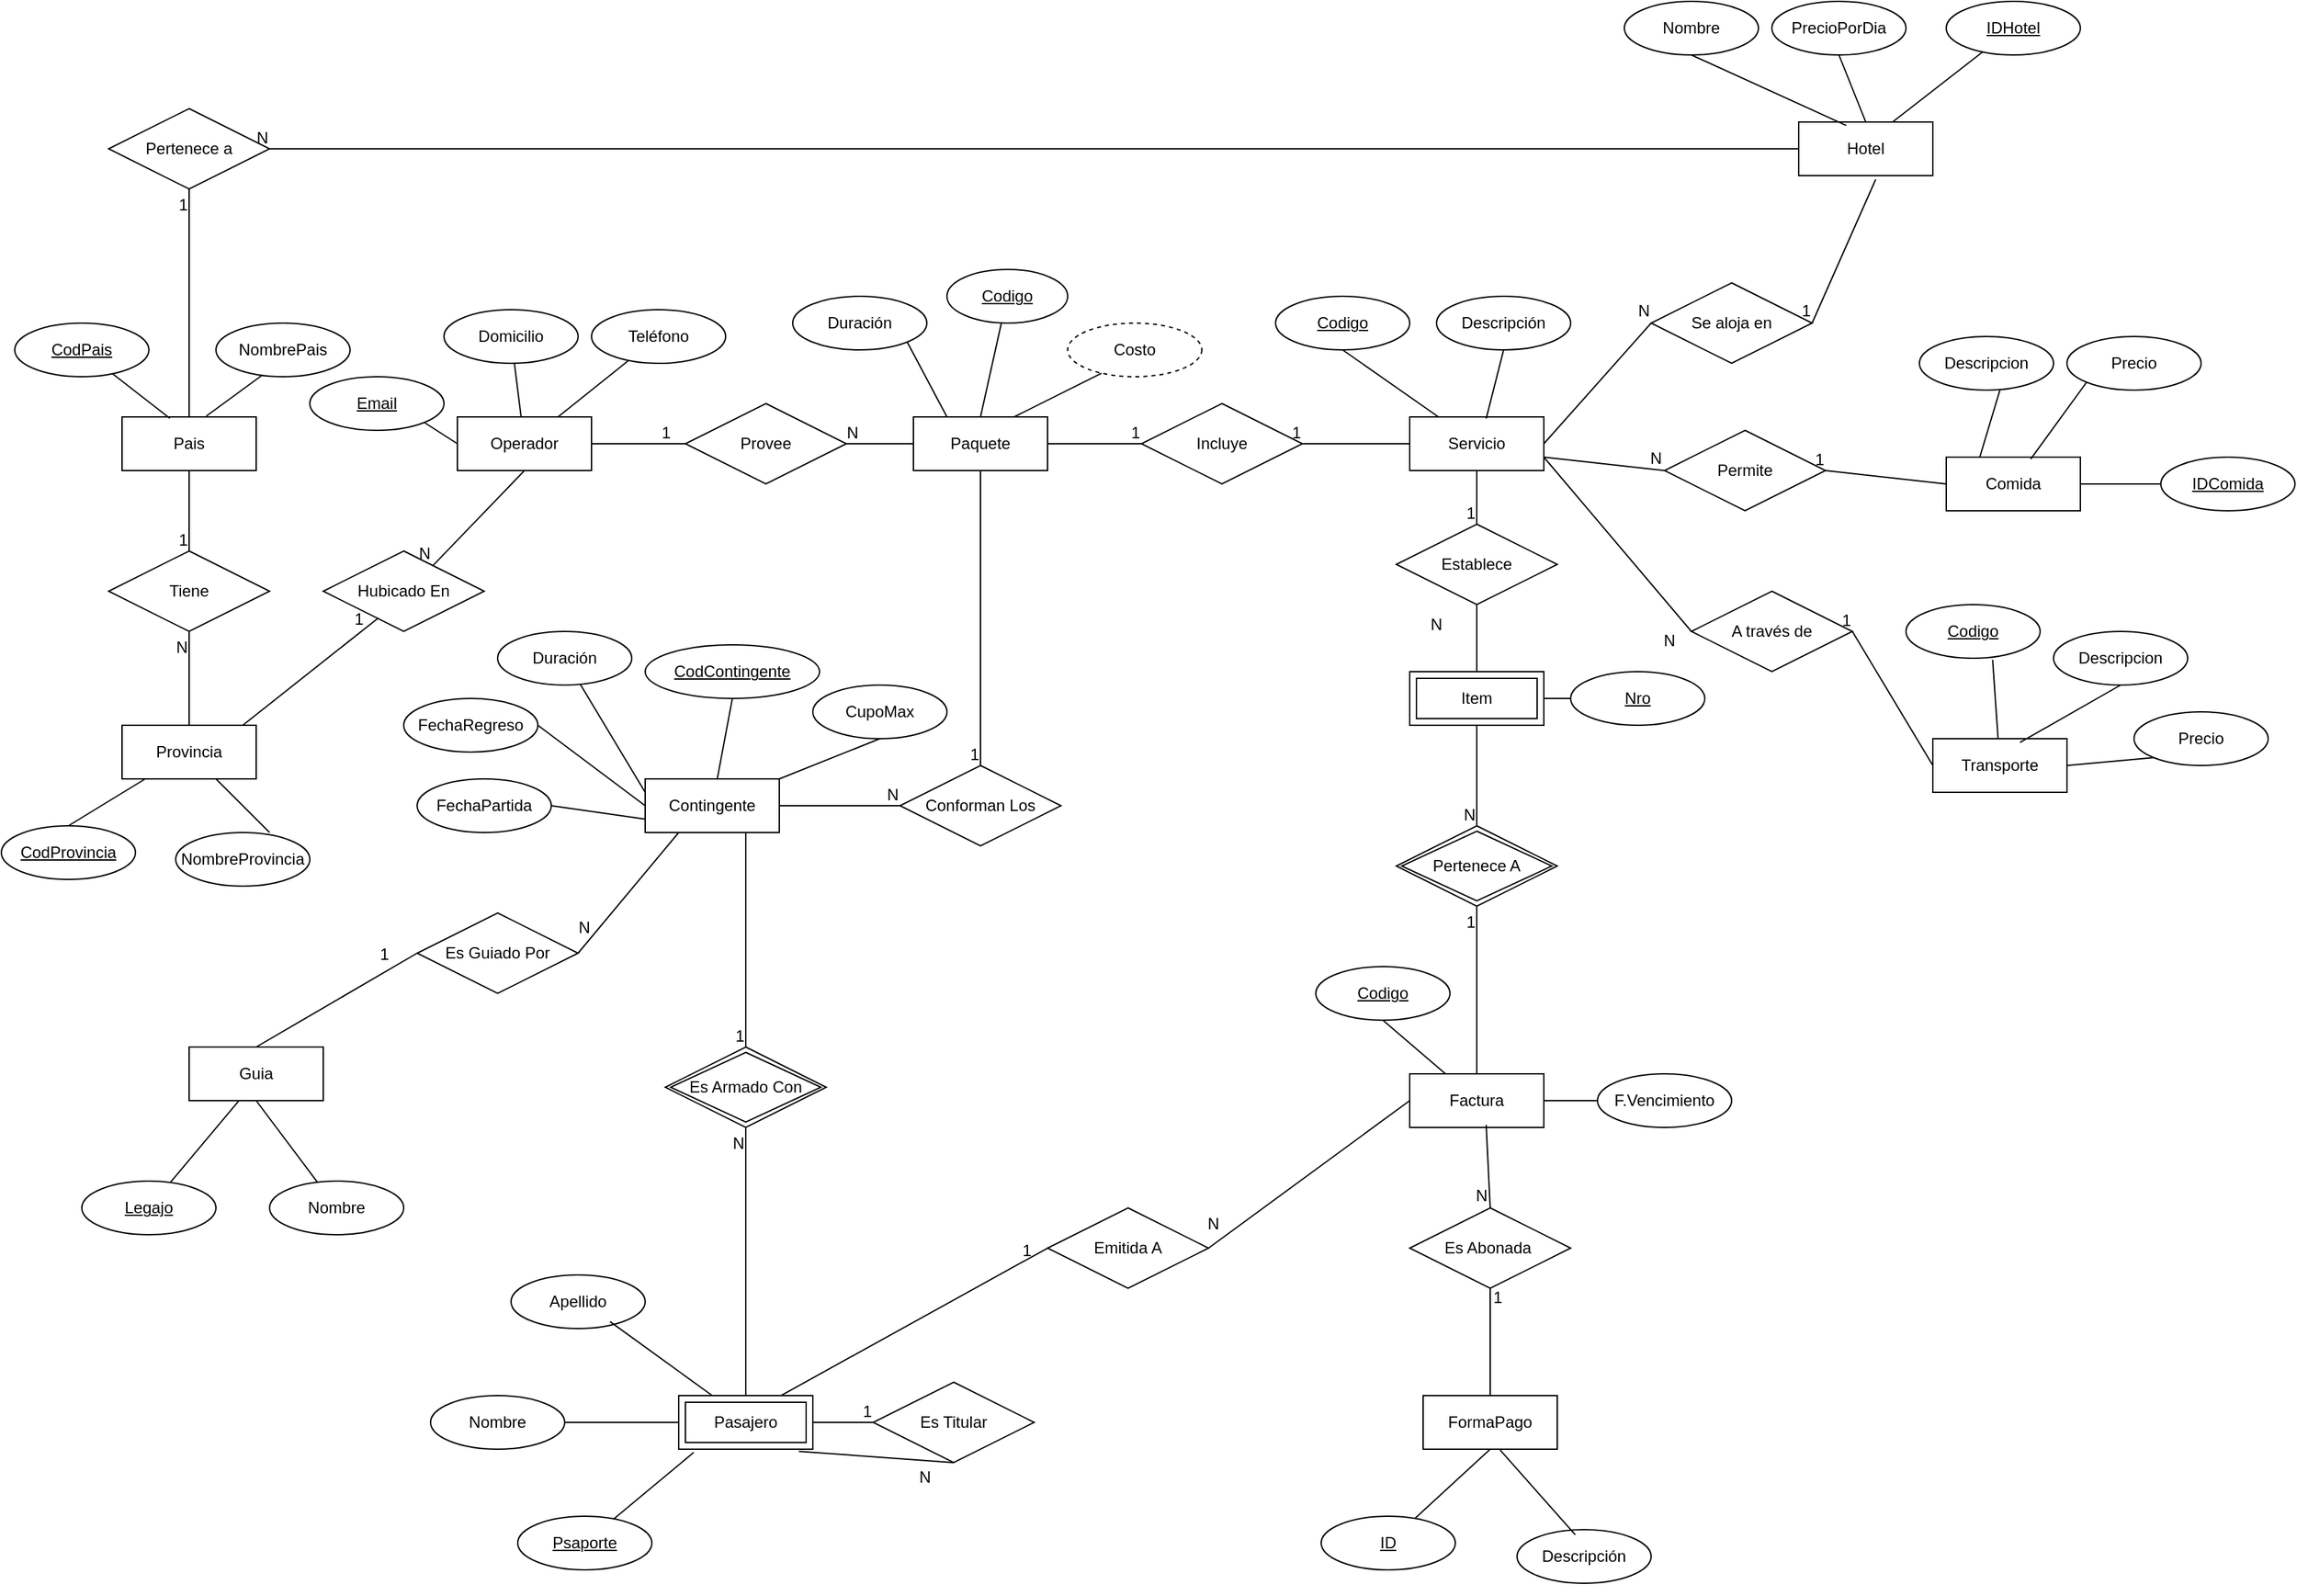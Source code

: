 <mxfile version="26.2.2">
  <diagram name="Página-1" id="6O1KKREfVq3B-GbUaAFD">
    <mxGraphModel dx="1871" dy="1795" grid="1" gridSize="10" guides="1" tooltips="1" connect="1" arrows="1" fold="1" page="1" pageScale="1" pageWidth="827" pageHeight="1169" math="0" shadow="0">
      <root>
        <mxCell id="0" />
        <mxCell id="1" parent="0" />
        <mxCell id="ejgy_zcAvgptHarT8cZN-1" value="Pais" style="whiteSpace=wrap;html=1;align=center;" parent="1" vertex="1">
          <mxGeometry x="-580" y="250" width="100" height="40" as="geometry" />
        </mxCell>
        <mxCell id="ejgy_zcAvgptHarT8cZN-3" value="CodPais" style="ellipse;whiteSpace=wrap;html=1;align=center;fontStyle=4;" parent="1" vertex="1">
          <mxGeometry x="-660" y="180" width="100" height="40" as="geometry" />
        </mxCell>
        <mxCell id="ejgy_zcAvgptHarT8cZN-4" value="NombrePais" style="ellipse;whiteSpace=wrap;html=1;align=center;" parent="1" vertex="1">
          <mxGeometry x="-510" y="180" width="100" height="40" as="geometry" />
        </mxCell>
        <mxCell id="ejgy_zcAvgptHarT8cZN-6" value="" style="endArrow=none;html=1;rounded=0;entryX=0.356;entryY=0.025;entryDx=0;entryDy=0;entryPerimeter=0;" parent="1" source="ejgy_zcAvgptHarT8cZN-3" target="ejgy_zcAvgptHarT8cZN-1" edge="1">
          <mxGeometry relative="1" as="geometry">
            <mxPoint x="-300" y="420" as="sourcePoint" />
            <mxPoint x="-140" y="420" as="targetPoint" />
          </mxGeometry>
        </mxCell>
        <mxCell id="ejgy_zcAvgptHarT8cZN-8" value="" style="endArrow=none;html=1;rounded=0;exitX=0.348;exitY=0.965;exitDx=0;exitDy=0;exitPerimeter=0;entryX=0.628;entryY=-0.015;entryDx=0;entryDy=0;entryPerimeter=0;" parent="1" source="ejgy_zcAvgptHarT8cZN-4" target="ejgy_zcAvgptHarT8cZN-1" edge="1">
          <mxGeometry relative="1" as="geometry">
            <mxPoint x="-300" y="420" as="sourcePoint" />
            <mxPoint x="-140" y="420" as="targetPoint" />
          </mxGeometry>
        </mxCell>
        <mxCell id="ejgy_zcAvgptHarT8cZN-9" value="Provincia" style="whiteSpace=wrap;html=1;align=center;" parent="1" vertex="1">
          <mxGeometry x="-580" y="480" width="100" height="40" as="geometry" />
        </mxCell>
        <mxCell id="ejgy_zcAvgptHarT8cZN-10" value="Tiene" style="shape=rhombus;perimeter=rhombusPerimeter;whiteSpace=wrap;html=1;align=center;" parent="1" vertex="1">
          <mxGeometry x="-590" y="350" width="120" height="60" as="geometry" />
        </mxCell>
        <mxCell id="ejgy_zcAvgptHarT8cZN-11" value="" style="endArrow=none;html=1;rounded=0;" parent="1" source="ejgy_zcAvgptHarT8cZN-10" target="ejgy_zcAvgptHarT8cZN-1" edge="1">
          <mxGeometry relative="1" as="geometry">
            <mxPoint x="-300" y="420" as="sourcePoint" />
            <mxPoint x="-140" y="420" as="targetPoint" />
          </mxGeometry>
        </mxCell>
        <mxCell id="ejgy_zcAvgptHarT8cZN-12" value="1" style="resizable=0;html=1;whiteSpace=wrap;align=right;verticalAlign=bottom;" parent="ejgy_zcAvgptHarT8cZN-11" connectable="0" vertex="1">
          <mxGeometry x="1" relative="1" as="geometry">
            <mxPoint y="60" as="offset" />
          </mxGeometry>
        </mxCell>
        <mxCell id="ejgy_zcAvgptHarT8cZN-13" value="" style="endArrow=none;html=1;rounded=0;entryX=0.5;entryY=1;entryDx=0;entryDy=0;exitX=0.5;exitY=0;exitDx=0;exitDy=0;" parent="1" source="ejgy_zcAvgptHarT8cZN-9" target="ejgy_zcAvgptHarT8cZN-10" edge="1">
          <mxGeometry relative="1" as="geometry">
            <mxPoint x="-300" y="420" as="sourcePoint" />
            <mxPoint x="-140" y="420" as="targetPoint" />
          </mxGeometry>
        </mxCell>
        <mxCell id="ejgy_zcAvgptHarT8cZN-14" value="N" style="resizable=0;html=1;whiteSpace=wrap;align=right;verticalAlign=bottom;" parent="ejgy_zcAvgptHarT8cZN-13" connectable="0" vertex="1">
          <mxGeometry x="1" relative="1" as="geometry">
            <mxPoint y="20" as="offset" />
          </mxGeometry>
        </mxCell>
        <mxCell id="ejgy_zcAvgptHarT8cZN-15" value="CodProvincia" style="ellipse;whiteSpace=wrap;html=1;align=center;fontStyle=4;" parent="1" vertex="1">
          <mxGeometry x="-670" y="555" width="100" height="40" as="geometry" />
        </mxCell>
        <mxCell id="ejgy_zcAvgptHarT8cZN-16" value="NombreProvincia" style="ellipse;whiteSpace=wrap;html=1;align=center;" parent="1" vertex="1">
          <mxGeometry x="-540" y="560" width="100" height="40" as="geometry" />
        </mxCell>
        <mxCell id="ejgy_zcAvgptHarT8cZN-17" value="" style="endArrow=none;html=1;rounded=0;entryX=0.5;entryY=0;entryDx=0;entryDy=0;" parent="1" source="ejgy_zcAvgptHarT8cZN-9" target="ejgy_zcAvgptHarT8cZN-15" edge="1">
          <mxGeometry relative="1" as="geometry">
            <mxPoint x="-300" y="420" as="sourcePoint" />
            <mxPoint x="-140" y="420" as="targetPoint" />
          </mxGeometry>
        </mxCell>
        <mxCell id="ejgy_zcAvgptHarT8cZN-18" value="" style="endArrow=none;html=1;rounded=0;exitX=0.7;exitY=0;exitDx=0;exitDy=0;exitPerimeter=0;" parent="1" source="ejgy_zcAvgptHarT8cZN-16" target="ejgy_zcAvgptHarT8cZN-9" edge="1">
          <mxGeometry relative="1" as="geometry">
            <mxPoint x="-300" y="420" as="sourcePoint" />
            <mxPoint x="-140" y="420" as="targetPoint" />
          </mxGeometry>
        </mxCell>
        <mxCell id="ejgy_zcAvgptHarT8cZN-19" value="Hubicado En" style="shape=rhombus;perimeter=rhombusPerimeter;whiteSpace=wrap;html=1;align=center;" parent="1" vertex="1">
          <mxGeometry x="-430" y="350" width="120" height="60" as="geometry" />
        </mxCell>
        <mxCell id="ejgy_zcAvgptHarT8cZN-21" value="" style="endArrow=none;html=1;rounded=0;entryX=0.342;entryY=0.833;entryDx=0;entryDy=0;exitX=0.9;exitY=0;exitDx=0;exitDy=0;exitPerimeter=0;entryPerimeter=0;" parent="1" source="ejgy_zcAvgptHarT8cZN-9" target="ejgy_zcAvgptHarT8cZN-19" edge="1">
          <mxGeometry relative="1" as="geometry">
            <mxPoint x="-300" y="420" as="sourcePoint" />
            <mxPoint x="-140" y="420" as="targetPoint" />
          </mxGeometry>
        </mxCell>
        <mxCell id="ejgy_zcAvgptHarT8cZN-22" value="1" style="resizable=0;html=1;whiteSpace=wrap;align=right;verticalAlign=bottom;" parent="ejgy_zcAvgptHarT8cZN-21" connectable="0" vertex="1">
          <mxGeometry x="1" relative="1" as="geometry">
            <mxPoint x="-10" y="10" as="offset" />
          </mxGeometry>
        </mxCell>
        <mxCell id="ejgy_zcAvgptHarT8cZN-23" value="Operador" style="whiteSpace=wrap;html=1;align=center;" parent="1" vertex="1">
          <mxGeometry x="-330" y="250" width="100" height="40" as="geometry" />
        </mxCell>
        <mxCell id="ejgy_zcAvgptHarT8cZN-25" value="" style="endArrow=none;html=1;rounded=0;entryX=0.682;entryY=0.18;entryDx=0;entryDy=0;exitX=0.5;exitY=1;exitDx=0;exitDy=0;entryPerimeter=0;" parent="1" source="ejgy_zcAvgptHarT8cZN-23" target="ejgy_zcAvgptHarT8cZN-19" edge="1">
          <mxGeometry relative="1" as="geometry">
            <mxPoint x="-300" y="420" as="sourcePoint" />
            <mxPoint x="-140" y="420" as="targetPoint" />
          </mxGeometry>
        </mxCell>
        <mxCell id="ejgy_zcAvgptHarT8cZN-26" value="N" style="resizable=0;html=1;whiteSpace=wrap;align=right;verticalAlign=bottom;" parent="ejgy_zcAvgptHarT8cZN-25" connectable="0" vertex="1">
          <mxGeometry x="1" relative="1" as="geometry" />
        </mxCell>
        <mxCell id="ejgy_zcAvgptHarT8cZN-28" value="Domicilio" style="ellipse;whiteSpace=wrap;html=1;align=center;" parent="1" vertex="1">
          <mxGeometry x="-340" y="170" width="100" height="40" as="geometry" />
        </mxCell>
        <mxCell id="ejgy_zcAvgptHarT8cZN-29" value="" style="endArrow=none;html=1;rounded=0;" parent="1" source="ejgy_zcAvgptHarT8cZN-28" target="ejgy_zcAvgptHarT8cZN-23" edge="1">
          <mxGeometry relative="1" as="geometry">
            <mxPoint x="-300" y="420" as="sourcePoint" />
            <mxPoint x="-140" y="420" as="targetPoint" />
          </mxGeometry>
        </mxCell>
        <mxCell id="ejgy_zcAvgptHarT8cZN-30" value="Teléfono" style="ellipse;whiteSpace=wrap;html=1;align=center;" parent="1" vertex="1">
          <mxGeometry x="-230" y="170" width="100" height="40" as="geometry" />
        </mxCell>
        <mxCell id="ejgy_zcAvgptHarT8cZN-31" value="" style="endArrow=none;html=1;rounded=0;entryX=0.75;entryY=0;entryDx=0;entryDy=0;" parent="1" source="ejgy_zcAvgptHarT8cZN-30" target="ejgy_zcAvgptHarT8cZN-23" edge="1">
          <mxGeometry relative="1" as="geometry">
            <mxPoint x="-300" y="420" as="sourcePoint" />
            <mxPoint x="-140" y="420" as="targetPoint" />
          </mxGeometry>
        </mxCell>
        <mxCell id="ejgy_zcAvgptHarT8cZN-33" value="Email" style="ellipse;whiteSpace=wrap;html=1;align=center;fontStyle=4;" parent="1" vertex="1">
          <mxGeometry x="-440" y="220" width="100" height="40" as="geometry" />
        </mxCell>
        <mxCell id="ejgy_zcAvgptHarT8cZN-34" value="" style="endArrow=none;html=1;rounded=0;exitX=1;exitY=1;exitDx=0;exitDy=0;entryX=0;entryY=0.5;entryDx=0;entryDy=0;" parent="1" source="ejgy_zcAvgptHarT8cZN-33" target="ejgy_zcAvgptHarT8cZN-23" edge="1">
          <mxGeometry relative="1" as="geometry">
            <mxPoint x="-300" y="420" as="sourcePoint" />
            <mxPoint x="-140" y="420" as="targetPoint" />
          </mxGeometry>
        </mxCell>
        <mxCell id="ejgy_zcAvgptHarT8cZN-35" value="Paquete" style="whiteSpace=wrap;html=1;align=center;" parent="1" vertex="1">
          <mxGeometry x="10" y="250" width="100" height="40" as="geometry" />
        </mxCell>
        <mxCell id="ejgy_zcAvgptHarT8cZN-36" value="Provee" style="shape=rhombus;perimeter=rhombusPerimeter;whiteSpace=wrap;html=1;align=center;" parent="1" vertex="1">
          <mxGeometry x="-160" y="240" width="120" height="60" as="geometry" />
        </mxCell>
        <mxCell id="ejgy_zcAvgptHarT8cZN-38" value="" style="endArrow=none;html=1;rounded=0;entryX=0;entryY=0.5;entryDx=0;entryDy=0;" parent="1" source="ejgy_zcAvgptHarT8cZN-23" target="ejgy_zcAvgptHarT8cZN-36" edge="1">
          <mxGeometry relative="1" as="geometry">
            <mxPoint x="-300" y="420" as="sourcePoint" />
            <mxPoint x="-170" y="260" as="targetPoint" />
          </mxGeometry>
        </mxCell>
        <mxCell id="ejgy_zcAvgptHarT8cZN-39" value="1" style="resizable=0;html=1;whiteSpace=wrap;align=right;verticalAlign=bottom;" parent="ejgy_zcAvgptHarT8cZN-38" connectable="0" vertex="1">
          <mxGeometry x="1" relative="1" as="geometry">
            <mxPoint x="-10" as="offset" />
          </mxGeometry>
        </mxCell>
        <mxCell id="ejgy_zcAvgptHarT8cZN-42" value="" style="endArrow=none;html=1;rounded=0;entryX=1;entryY=0.5;entryDx=0;entryDy=0;exitX=0;exitY=0.5;exitDx=0;exitDy=0;" parent="1" source="ejgy_zcAvgptHarT8cZN-35" target="ejgy_zcAvgptHarT8cZN-36" edge="1">
          <mxGeometry relative="1" as="geometry">
            <mxPoint x="-300" y="420" as="sourcePoint" />
            <mxPoint x="-140" y="420" as="targetPoint" />
          </mxGeometry>
        </mxCell>
        <mxCell id="ejgy_zcAvgptHarT8cZN-43" value="N" style="resizable=0;html=1;whiteSpace=wrap;align=right;verticalAlign=bottom;" parent="ejgy_zcAvgptHarT8cZN-42" connectable="0" vertex="1">
          <mxGeometry x="1" relative="1" as="geometry">
            <mxPoint x="10" as="offset" />
          </mxGeometry>
        </mxCell>
        <mxCell id="ejgy_zcAvgptHarT8cZN-47" value="" style="endArrow=none;html=1;rounded=0;entryX=0;entryY=0.5;entryDx=0;entryDy=0;exitX=1;exitY=0.5;exitDx=0;exitDy=0;" parent="1" source="ejgy_zcAvgptHarT8cZN-35" target="ghniVI8SRtHAH0aED-Tp-4" edge="1">
          <mxGeometry relative="1" as="geometry">
            <mxPoint x="-90" y="420" as="sourcePoint" />
            <mxPoint x="180" y="270" as="targetPoint" />
          </mxGeometry>
        </mxCell>
        <mxCell id="ejgy_zcAvgptHarT8cZN-48" value="1" style="resizable=0;html=1;whiteSpace=wrap;align=right;verticalAlign=bottom;" parent="ejgy_zcAvgptHarT8cZN-47" connectable="0" vertex="1">
          <mxGeometry x="1" relative="1" as="geometry" />
        </mxCell>
        <mxCell id="ejgy_zcAvgptHarT8cZN-51" value="Contingente" style="whiteSpace=wrap;html=1;align=center;" parent="1" vertex="1">
          <mxGeometry x="-190" y="520" width="100" height="40" as="geometry" />
        </mxCell>
        <mxCell id="ejgy_zcAvgptHarT8cZN-56" value="Costo" style="ellipse;whiteSpace=wrap;html=1;align=center;dashed=1;" parent="1" vertex="1">
          <mxGeometry x="125" y="180" width="100" height="40" as="geometry" />
        </mxCell>
        <mxCell id="ejgy_zcAvgptHarT8cZN-57" value="Codigo" style="ellipse;whiteSpace=wrap;html=1;align=center;fontStyle=4;" parent="1" vertex="1">
          <mxGeometry x="35" y="140" width="90" height="40" as="geometry" />
        </mxCell>
        <mxCell id="ejgy_zcAvgptHarT8cZN-59" value="" style="endArrow=none;html=1;rounded=0;entryX=0.5;entryY=0;entryDx=0;entryDy=0;" parent="1" source="ejgy_zcAvgptHarT8cZN-57" target="ejgy_zcAvgptHarT8cZN-35" edge="1">
          <mxGeometry relative="1" as="geometry">
            <mxPoint x="-90" y="420" as="sourcePoint" />
            <mxPoint x="70" y="420" as="targetPoint" />
          </mxGeometry>
        </mxCell>
        <mxCell id="ejgy_zcAvgptHarT8cZN-60" value="" style="endArrow=none;html=1;rounded=0;exitX=0.252;exitY=0.935;exitDx=0;exitDy=0;entryX=0.75;entryY=0;entryDx=0;entryDy=0;exitPerimeter=0;" parent="1" source="ejgy_zcAvgptHarT8cZN-56" target="ejgy_zcAvgptHarT8cZN-35" edge="1">
          <mxGeometry relative="1" as="geometry">
            <mxPoint x="-90" y="420" as="sourcePoint" />
            <mxPoint x="70" y="420" as="targetPoint" />
          </mxGeometry>
        </mxCell>
        <mxCell id="ejgy_zcAvgptHarT8cZN-65" value="Cupo&lt;span style=&quot;background-color: transparent; color: light-dark(rgb(0, 0, 0), rgb(255, 255, 255));&quot;&gt;Max&lt;/span&gt;" style="ellipse;whiteSpace=wrap;html=1;align=center;" parent="1" vertex="1">
          <mxGeometry x="-65" y="450" width="100" height="40" as="geometry" />
        </mxCell>
        <mxCell id="ejgy_zcAvgptHarT8cZN-66" value="CodContingente" style="ellipse;whiteSpace=wrap;html=1;align=center;fontStyle=4;" parent="1" vertex="1">
          <mxGeometry x="-190" y="420" width="130" height="40" as="geometry" />
        </mxCell>
        <mxCell id="ejgy_zcAvgptHarT8cZN-67" value="" style="endArrow=none;html=1;rounded=0;exitX=0.5;exitY=1;exitDx=0;exitDy=0;" parent="1" source="ejgy_zcAvgptHarT8cZN-66" target="ejgy_zcAvgptHarT8cZN-51" edge="1">
          <mxGeometry relative="1" as="geometry">
            <mxPoint x="-90" y="420" as="sourcePoint" />
            <mxPoint x="70" y="420" as="targetPoint" />
          </mxGeometry>
        </mxCell>
        <mxCell id="ejgy_zcAvgptHarT8cZN-68" value="" style="endArrow=none;html=1;rounded=0;exitX=0.5;exitY=1;exitDx=0;exitDy=0;entryX=1;entryY=0;entryDx=0;entryDy=0;" parent="1" source="ejgy_zcAvgptHarT8cZN-65" target="ejgy_zcAvgptHarT8cZN-51" edge="1">
          <mxGeometry relative="1" as="geometry">
            <mxPoint x="-90" y="420" as="sourcePoint" />
            <mxPoint x="70" y="420" as="targetPoint" />
          </mxGeometry>
        </mxCell>
        <mxCell id="ejgy_zcAvgptHarT8cZN-71" value="Duración" style="ellipse;whiteSpace=wrap;html=1;align=center;" parent="1" vertex="1">
          <mxGeometry x="-300" y="410" width="100" height="40" as="geometry" />
        </mxCell>
        <mxCell id="ejgy_zcAvgptHarT8cZN-72" value="" style="endArrow=none;html=1;rounded=0;entryX=0;entryY=0.25;entryDx=0;entryDy=0;" parent="1" source="ejgy_zcAvgptHarT8cZN-71" target="ejgy_zcAvgptHarT8cZN-51" edge="1">
          <mxGeometry relative="1" as="geometry">
            <mxPoint x="-90" y="420" as="sourcePoint" />
            <mxPoint x="70" y="420" as="targetPoint" />
          </mxGeometry>
        </mxCell>
        <mxCell id="ejgy_zcAvgptHarT8cZN-73" value="Conforman Los" style="shape=rhombus;perimeter=rhombusPerimeter;whiteSpace=wrap;html=1;align=center;" parent="1" vertex="1">
          <mxGeometry y="510" width="120" height="60" as="geometry" />
        </mxCell>
        <mxCell id="ejgy_zcAvgptHarT8cZN-74" value="" style="endArrow=none;html=1;rounded=0;entryX=0.5;entryY=0;entryDx=0;entryDy=0;exitX=0.5;exitY=1;exitDx=0;exitDy=0;" parent="1" source="ejgy_zcAvgptHarT8cZN-35" target="ejgy_zcAvgptHarT8cZN-73" edge="1">
          <mxGeometry relative="1" as="geometry">
            <mxPoint x="-140" y="420" as="sourcePoint" />
            <mxPoint x="20" y="420" as="targetPoint" />
          </mxGeometry>
        </mxCell>
        <mxCell id="ejgy_zcAvgptHarT8cZN-75" value="1" style="resizable=0;html=1;whiteSpace=wrap;align=right;verticalAlign=bottom;" parent="ejgy_zcAvgptHarT8cZN-74" connectable="0" vertex="1">
          <mxGeometry x="1" relative="1" as="geometry" />
        </mxCell>
        <mxCell id="ejgy_zcAvgptHarT8cZN-78" value="" style="endArrow=none;html=1;rounded=0;entryX=0;entryY=0.5;entryDx=0;entryDy=0;exitX=1;exitY=0.5;exitDx=0;exitDy=0;" parent="1" source="ejgy_zcAvgptHarT8cZN-51" target="ejgy_zcAvgptHarT8cZN-73" edge="1">
          <mxGeometry relative="1" as="geometry">
            <mxPoint x="-140" y="420" as="sourcePoint" />
            <mxPoint x="20" y="420" as="targetPoint" />
          </mxGeometry>
        </mxCell>
        <mxCell id="ejgy_zcAvgptHarT8cZN-79" value="N" style="resizable=0;html=1;whiteSpace=wrap;align=right;verticalAlign=bottom;" parent="ejgy_zcAvgptHarT8cZN-78" connectable="0" vertex="1">
          <mxGeometry x="1" relative="1" as="geometry" />
        </mxCell>
        <mxCell id="ejgy_zcAvgptHarT8cZN-82" value="Psaporte" style="ellipse;whiteSpace=wrap;html=1;align=center;fontStyle=4;" parent="1" vertex="1">
          <mxGeometry x="-285" y="1070" width="100" height="40" as="geometry" />
        </mxCell>
        <mxCell id="ejgy_zcAvgptHarT8cZN-83" value="Nombre" style="ellipse;whiteSpace=wrap;html=1;align=center;" parent="1" vertex="1">
          <mxGeometry x="-350" y="980" width="100" height="40" as="geometry" />
        </mxCell>
        <mxCell id="ejgy_zcAvgptHarT8cZN-84" value="" style="endArrow=none;html=1;rounded=0;entryX=0.112;entryY=1.06;entryDx=0;entryDy=0;entryPerimeter=0;" parent="1" source="ejgy_zcAvgptHarT8cZN-82" target="InJDaDbi0Jno1Hsyv-po-46" edge="1">
          <mxGeometry relative="1" as="geometry">
            <mxPoint x="-80" y="640" as="sourcePoint" />
            <mxPoint x="-159.6" y="1020.2" as="targetPoint" />
          </mxGeometry>
        </mxCell>
        <mxCell id="ejgy_zcAvgptHarT8cZN-85" value="" style="endArrow=none;html=1;rounded=0;exitX=1;exitY=0.5;exitDx=0;exitDy=0;entryX=0;entryY=0.5;entryDx=0;entryDy=0;" parent="1" source="ejgy_zcAvgptHarT8cZN-83" target="InJDaDbi0Jno1Hsyv-po-46" edge="1">
          <mxGeometry relative="1" as="geometry">
            <mxPoint x="-80" y="640" as="sourcePoint" />
            <mxPoint x="-175" y="1000" as="targetPoint" />
          </mxGeometry>
        </mxCell>
        <mxCell id="ejgy_zcAvgptHarT8cZN-87" value="" style="endArrow=none;html=1;rounded=0;entryX=0.5;entryY=0;entryDx=0;entryDy=0;exitX=0.75;exitY=1;exitDx=0;exitDy=0;" parent="1" source="ejgy_zcAvgptHarT8cZN-51" target="InJDaDbi0Jno1Hsyv-po-47" edge="1">
          <mxGeometry relative="1" as="geometry">
            <mxPoint x="-80" y="640" as="sourcePoint" />
            <mxPoint x="-115" y="720" as="targetPoint" />
          </mxGeometry>
        </mxCell>
        <mxCell id="ejgy_zcAvgptHarT8cZN-88" value="1" style="resizable=0;html=1;whiteSpace=wrap;align=right;verticalAlign=bottom;" parent="ejgy_zcAvgptHarT8cZN-87" connectable="0" vertex="1">
          <mxGeometry x="1" relative="1" as="geometry" />
        </mxCell>
        <mxCell id="ejgy_zcAvgptHarT8cZN-89" value="" style="endArrow=none;html=1;rounded=0;entryX=0.5;entryY=1;entryDx=0;entryDy=0;exitX=0.5;exitY=0;exitDx=0;exitDy=0;" parent="1" source="InJDaDbi0Jno1Hsyv-po-46" target="InJDaDbi0Jno1Hsyv-po-47" edge="1">
          <mxGeometry relative="1" as="geometry">
            <mxPoint x="-113.8" y="984" as="sourcePoint" />
            <mxPoint x="-115" y="780" as="targetPoint" />
          </mxGeometry>
        </mxCell>
        <mxCell id="ejgy_zcAvgptHarT8cZN-90" value="N" style="resizable=0;html=1;whiteSpace=wrap;align=right;verticalAlign=bottom;" parent="ejgy_zcAvgptHarT8cZN-89" connectable="0" vertex="1">
          <mxGeometry x="1" relative="1" as="geometry">
            <mxPoint y="20" as="offset" />
          </mxGeometry>
        </mxCell>
        <mxCell id="ejgy_zcAvgptHarT8cZN-91" value="Es Titular" style="shape=rhombus;perimeter=rhombusPerimeter;whiteSpace=wrap;html=1;align=center;" parent="1" vertex="1">
          <mxGeometry x="-20" y="970" width="120" height="60" as="geometry" />
        </mxCell>
        <mxCell id="ejgy_zcAvgptHarT8cZN-93" value="" style="endArrow=none;html=1;rounded=0;entryX=0;entryY=0.5;entryDx=0;entryDy=0;exitX=1;exitY=0.5;exitDx=0;exitDy=0;" parent="1" source="InJDaDbi0Jno1Hsyv-po-46" target="ejgy_zcAvgptHarT8cZN-91" edge="1">
          <mxGeometry relative="1" as="geometry">
            <mxPoint x="-75" y="1000" as="sourcePoint" />
            <mxPoint x="90" y="540" as="targetPoint" />
          </mxGeometry>
        </mxCell>
        <mxCell id="ejgy_zcAvgptHarT8cZN-94" value="1" style="resizable=0;html=1;whiteSpace=wrap;align=right;verticalAlign=bottom;" parent="ejgy_zcAvgptHarT8cZN-93" connectable="0" vertex="1">
          <mxGeometry x="1" relative="1" as="geometry" />
        </mxCell>
        <mxCell id="ejgy_zcAvgptHarT8cZN-95" value="" style="endArrow=none;html=1;rounded=0;entryX=0.5;entryY=1;entryDx=0;entryDy=0;exitX=0.896;exitY=1.04;exitDx=0;exitDy=0;exitPerimeter=0;" parent="1" source="InJDaDbi0Jno1Hsyv-po-46" target="ejgy_zcAvgptHarT8cZN-91" edge="1">
          <mxGeometry relative="1" as="geometry">
            <mxPoint x="-75" y="1020" as="sourcePoint" />
            <mxPoint x="120" y="700" as="targetPoint" />
          </mxGeometry>
        </mxCell>
        <mxCell id="ejgy_zcAvgptHarT8cZN-96" value="N" style="resizable=0;html=1;whiteSpace=wrap;align=right;verticalAlign=bottom;" parent="ejgy_zcAvgptHarT8cZN-95" connectable="0" vertex="1">
          <mxGeometry x="1" relative="1" as="geometry">
            <mxPoint x="-15" y="20" as="offset" />
          </mxGeometry>
        </mxCell>
        <mxCell id="ejgy_zcAvgptHarT8cZN-97" value="Item" style="shape=ext;margin=3;double=1;whiteSpace=wrap;html=1;align=center;" parent="1" vertex="1">
          <mxGeometry x="380" y="440" width="100" height="40" as="geometry" />
        </mxCell>
        <mxCell id="ejgy_zcAvgptHarT8cZN-104" value="Pertenece A" style="shape=rhombus;double=1;perimeter=rhombusPerimeter;whiteSpace=wrap;html=1;align=center;" parent="1" vertex="1">
          <mxGeometry x="370" y="555" width="120" height="60" as="geometry" />
        </mxCell>
        <mxCell id="ejgy_zcAvgptHarT8cZN-105" value="" style="endArrow=none;html=1;rounded=0;entryX=0.5;entryY=0;entryDx=0;entryDy=0;" parent="1" source="ejgy_zcAvgptHarT8cZN-97" target="ejgy_zcAvgptHarT8cZN-104" edge="1">
          <mxGeometry relative="1" as="geometry">
            <mxPoint x="-40" y="410" as="sourcePoint" />
            <mxPoint x="120" y="410" as="targetPoint" />
          </mxGeometry>
        </mxCell>
        <mxCell id="ejgy_zcAvgptHarT8cZN-106" value="N" style="resizable=0;html=1;whiteSpace=wrap;align=right;verticalAlign=bottom;" parent="ejgy_zcAvgptHarT8cZN-105" connectable="0" vertex="1">
          <mxGeometry x="1" relative="1" as="geometry" />
        </mxCell>
        <mxCell id="ejgy_zcAvgptHarT8cZN-107" value="Factura" style="whiteSpace=wrap;html=1;align=center;" parent="1" vertex="1">
          <mxGeometry x="380" y="740" width="100" height="40" as="geometry" />
        </mxCell>
        <mxCell id="ejgy_zcAvgptHarT8cZN-108" value="" style="endArrow=none;html=1;rounded=0;entryX=0.5;entryY=1;entryDx=0;entryDy=0;" parent="1" source="ejgy_zcAvgptHarT8cZN-107" target="ejgy_zcAvgptHarT8cZN-104" edge="1">
          <mxGeometry relative="1" as="geometry">
            <mxPoint x="-40" y="580" as="sourcePoint" />
            <mxPoint x="120" y="580" as="targetPoint" />
          </mxGeometry>
        </mxCell>
        <mxCell id="ejgy_zcAvgptHarT8cZN-109" value="1" style="resizable=0;html=1;whiteSpace=wrap;align=right;verticalAlign=bottom;" parent="ejgy_zcAvgptHarT8cZN-108" connectable="0" vertex="1">
          <mxGeometry x="1" relative="1" as="geometry">
            <mxPoint y="20" as="offset" />
          </mxGeometry>
        </mxCell>
        <mxCell id="ejgy_zcAvgptHarT8cZN-110" value="Nro" style="ellipse;whiteSpace=wrap;html=1;align=center;fontStyle=4;" parent="1" vertex="1">
          <mxGeometry x="500" y="440" width="100" height="40" as="geometry" />
        </mxCell>
        <mxCell id="ejgy_zcAvgptHarT8cZN-111" value="" style="endArrow=none;html=1;rounded=0;entryX=0;entryY=0.5;entryDx=0;entryDy=0;exitX=1;exitY=0.5;exitDx=0;exitDy=0;" parent="1" source="ejgy_zcAvgptHarT8cZN-97" target="ejgy_zcAvgptHarT8cZN-110" edge="1">
          <mxGeometry relative="1" as="geometry">
            <mxPoint x="-40" y="580" as="sourcePoint" />
            <mxPoint x="120" y="580" as="targetPoint" />
          </mxGeometry>
        </mxCell>
        <mxCell id="ejgy_zcAvgptHarT8cZN-112" value="Emitida A" style="shape=rhombus;perimeter=rhombusPerimeter;whiteSpace=wrap;html=1;align=center;" parent="1" vertex="1">
          <mxGeometry x="110" y="840" width="120" height="60" as="geometry" />
        </mxCell>
        <mxCell id="ejgy_zcAvgptHarT8cZN-114" value="" style="endArrow=none;html=1;rounded=0;entryX=0;entryY=0.5;entryDx=0;entryDy=0;" parent="1" target="ejgy_zcAvgptHarT8cZN-112" edge="1">
          <mxGeometry relative="1" as="geometry">
            <mxPoint x="-88.846" y="980" as="sourcePoint" />
            <mxPoint x="120" y="580" as="targetPoint" />
          </mxGeometry>
        </mxCell>
        <mxCell id="ejgy_zcAvgptHarT8cZN-115" value="1" style="resizable=0;html=1;whiteSpace=wrap;align=right;verticalAlign=bottom;" parent="ejgy_zcAvgptHarT8cZN-114" connectable="0" vertex="1">
          <mxGeometry x="1" relative="1" as="geometry">
            <mxPoint x="-10" y="10" as="offset" />
          </mxGeometry>
        </mxCell>
        <mxCell id="ejgy_zcAvgptHarT8cZN-117" value="" style="endArrow=none;html=1;rounded=0;exitX=1;exitY=0.5;exitDx=0;exitDy=0;entryX=0;entryY=0.5;entryDx=0;entryDy=0;" parent="1" source="ejgy_zcAvgptHarT8cZN-112" target="ejgy_zcAvgptHarT8cZN-107" edge="1">
          <mxGeometry relative="1" as="geometry">
            <mxPoint x="40" y="700" as="sourcePoint" />
            <mxPoint x="130" y="590" as="targetPoint" />
          </mxGeometry>
        </mxCell>
        <mxCell id="ejgy_zcAvgptHarT8cZN-118" value="N" style="resizable=0;html=1;whiteSpace=wrap;align=right;verticalAlign=bottom;" parent="ejgy_zcAvgptHarT8cZN-117" connectable="0" vertex="1">
          <mxGeometry x="1" relative="1" as="geometry">
            <mxPoint x="-140" y="100" as="offset" />
          </mxGeometry>
        </mxCell>
        <mxCell id="ejgy_zcAvgptHarT8cZN-119" value="Codigo" style="ellipse;whiteSpace=wrap;html=1;align=center;fontStyle=4;" parent="1" vertex="1">
          <mxGeometry x="310" y="660" width="100" height="40" as="geometry" />
        </mxCell>
        <mxCell id="ejgy_zcAvgptHarT8cZN-121" value="F.Vencimiento" style="ellipse;whiteSpace=wrap;html=1;align=center;" parent="1" vertex="1">
          <mxGeometry x="520" y="740" width="100" height="40" as="geometry" />
        </mxCell>
        <mxCell id="ejgy_zcAvgptHarT8cZN-122" value="" style="endArrow=none;html=1;rounded=0;exitX=0.5;exitY=1;exitDx=0;exitDy=0;" parent="1" source="ejgy_zcAvgptHarT8cZN-119" target="ejgy_zcAvgptHarT8cZN-107" edge="1">
          <mxGeometry relative="1" as="geometry">
            <mxPoint x="-40" y="580" as="sourcePoint" />
            <mxPoint x="120" y="580" as="targetPoint" />
          </mxGeometry>
        </mxCell>
        <mxCell id="ejgy_zcAvgptHarT8cZN-123" value="" style="endArrow=none;html=1;rounded=0;entryX=1;entryY=0.5;entryDx=0;entryDy=0;" parent="1" source="ejgy_zcAvgptHarT8cZN-121" target="ejgy_zcAvgptHarT8cZN-107" edge="1">
          <mxGeometry relative="1" as="geometry">
            <mxPoint x="-40" y="580" as="sourcePoint" />
            <mxPoint x="120" y="580" as="targetPoint" />
          </mxGeometry>
        </mxCell>
        <mxCell id="ejgy_zcAvgptHarT8cZN-124" value="FormaPago" style="whiteSpace=wrap;html=1;align=center;" parent="1" vertex="1">
          <mxGeometry x="390" y="980" width="100" height="40" as="geometry" />
        </mxCell>
        <mxCell id="ejgy_zcAvgptHarT8cZN-125" value="Es Abonada&amp;nbsp;" style="shape=rhombus;perimeter=rhombusPerimeter;whiteSpace=wrap;html=1;align=center;" parent="1" vertex="1">
          <mxGeometry x="380" y="840" width="120" height="60" as="geometry" />
        </mxCell>
        <mxCell id="ejgy_zcAvgptHarT8cZN-127" value="" style="endArrow=none;html=1;rounded=0;entryX=0.5;entryY=1;entryDx=0;entryDy=0;" parent="1" source="ejgy_zcAvgptHarT8cZN-124" target="ejgy_zcAvgptHarT8cZN-125" edge="1">
          <mxGeometry relative="1" as="geometry">
            <mxPoint x="-40" y="580" as="sourcePoint" />
            <mxPoint x="120" y="580" as="targetPoint" />
          </mxGeometry>
        </mxCell>
        <mxCell id="ejgy_zcAvgptHarT8cZN-128" value="1" style="resizable=0;html=1;whiteSpace=wrap;align=right;verticalAlign=bottom;" parent="ejgy_zcAvgptHarT8cZN-127" connectable="0" vertex="1">
          <mxGeometry x="1" relative="1" as="geometry">
            <mxPoint x="10" y="15" as="offset" />
          </mxGeometry>
        </mxCell>
        <mxCell id="ejgy_zcAvgptHarT8cZN-129" value="" style="endArrow=none;html=1;rounded=0;entryX=0.5;entryY=0;entryDx=0;entryDy=0;exitX=0.57;exitY=0.95;exitDx=0;exitDy=0;exitPerimeter=0;" parent="1" source="ejgy_zcAvgptHarT8cZN-107" target="ejgy_zcAvgptHarT8cZN-125" edge="1">
          <mxGeometry relative="1" as="geometry">
            <mxPoint x="-40" y="580" as="sourcePoint" />
            <mxPoint x="120" y="580" as="targetPoint" />
          </mxGeometry>
        </mxCell>
        <mxCell id="ejgy_zcAvgptHarT8cZN-130" value="N" style="resizable=0;html=1;whiteSpace=wrap;align=right;verticalAlign=bottom;" parent="ejgy_zcAvgptHarT8cZN-129" connectable="0" vertex="1">
          <mxGeometry x="1" relative="1" as="geometry" />
        </mxCell>
        <mxCell id="ejgy_zcAvgptHarT8cZN-131" value="Descripción" style="ellipse;whiteSpace=wrap;html=1;align=center;" parent="1" vertex="1">
          <mxGeometry x="460" y="1080" width="100" height="40" as="geometry" />
        </mxCell>
        <mxCell id="ejgy_zcAvgptHarT8cZN-132" value="ID" style="ellipse;whiteSpace=wrap;html=1;align=center;fontStyle=4;" parent="1" vertex="1">
          <mxGeometry x="314" y="1070" width="100" height="40" as="geometry" />
        </mxCell>
        <mxCell id="ejgy_zcAvgptHarT8cZN-133" style="edgeStyle=orthogonalEdgeStyle;rounded=0;orthogonalLoop=1;jettySize=auto;html=1;exitX=0.5;exitY=1;exitDx=0;exitDy=0;" parent="1" source="ejgy_zcAvgptHarT8cZN-131" target="ejgy_zcAvgptHarT8cZN-131" edge="1">
          <mxGeometry relative="1" as="geometry" />
        </mxCell>
        <mxCell id="ejgy_zcAvgptHarT8cZN-134" value="" style="endArrow=none;html=1;rounded=0;entryX=0.5;entryY=1;entryDx=0;entryDy=0;" parent="1" source="ejgy_zcAvgptHarT8cZN-132" target="ejgy_zcAvgptHarT8cZN-124" edge="1">
          <mxGeometry relative="1" as="geometry">
            <mxPoint x="-40" y="750" as="sourcePoint" />
            <mxPoint x="120" y="750" as="targetPoint" />
          </mxGeometry>
        </mxCell>
        <mxCell id="ejgy_zcAvgptHarT8cZN-135" value="" style="endArrow=none;html=1;rounded=0;entryX=0.574;entryY=1.015;entryDx=0;entryDy=0;entryPerimeter=0;exitX=0.434;exitY=0.095;exitDx=0;exitDy=0;exitPerimeter=0;" parent="1" source="ejgy_zcAvgptHarT8cZN-131" target="ejgy_zcAvgptHarT8cZN-124" edge="1">
          <mxGeometry relative="1" as="geometry">
            <mxPoint x="-40" y="750" as="sourcePoint" />
            <mxPoint x="120" y="750" as="targetPoint" />
          </mxGeometry>
        </mxCell>
        <mxCell id="ejgy_zcAvgptHarT8cZN-136" value="Guia" style="whiteSpace=wrap;html=1;align=center;" parent="1" vertex="1">
          <mxGeometry x="-530" y="720" width="100" height="40" as="geometry" />
        </mxCell>
        <mxCell id="ejgy_zcAvgptHarT8cZN-137" value="Es Guiado Por" style="shape=rhombus;perimeter=rhombusPerimeter;whiteSpace=wrap;html=1;align=center;" parent="1" vertex="1">
          <mxGeometry x="-360" y="620" width="120" height="60" as="geometry" />
        </mxCell>
        <mxCell id="ejgy_zcAvgptHarT8cZN-138" value="" style="endArrow=none;html=1;rounded=0;entryX=0;entryY=0.5;entryDx=0;entryDy=0;exitX=0.5;exitY=0;exitDx=0;exitDy=0;" parent="1" source="ejgy_zcAvgptHarT8cZN-136" target="ejgy_zcAvgptHarT8cZN-137" edge="1">
          <mxGeometry relative="1" as="geometry">
            <mxPoint x="-40" y="630" as="sourcePoint" />
            <mxPoint x="120" y="630" as="targetPoint" />
          </mxGeometry>
        </mxCell>
        <mxCell id="ejgy_zcAvgptHarT8cZN-139" value="1" style="resizable=0;html=1;whiteSpace=wrap;align=right;verticalAlign=bottom;" parent="ejgy_zcAvgptHarT8cZN-138" connectable="0" vertex="1">
          <mxGeometry x="1" relative="1" as="geometry">
            <mxPoint x="-20" y="10" as="offset" />
          </mxGeometry>
        </mxCell>
        <mxCell id="ejgy_zcAvgptHarT8cZN-140" value="" style="endArrow=none;html=1;rounded=0;entryX=1;entryY=0.5;entryDx=0;entryDy=0;exitX=0.25;exitY=1;exitDx=0;exitDy=0;" parent="1" source="ejgy_zcAvgptHarT8cZN-51" target="ejgy_zcAvgptHarT8cZN-137" edge="1">
          <mxGeometry relative="1" as="geometry">
            <mxPoint x="-40" y="630" as="sourcePoint" />
            <mxPoint x="120" y="630" as="targetPoint" />
          </mxGeometry>
        </mxCell>
        <mxCell id="ejgy_zcAvgptHarT8cZN-141" value="N" style="resizable=0;html=1;whiteSpace=wrap;align=right;verticalAlign=bottom;" parent="ejgy_zcAvgptHarT8cZN-140" connectable="0" vertex="1">
          <mxGeometry x="1" relative="1" as="geometry">
            <mxPoint x="10" y="-10" as="offset" />
          </mxGeometry>
        </mxCell>
        <mxCell id="ejgy_zcAvgptHarT8cZN-142" value="Legajo" style="ellipse;whiteSpace=wrap;html=1;align=center;fontStyle=4;" parent="1" vertex="1">
          <mxGeometry x="-610" y="820" width="100" height="40" as="geometry" />
        </mxCell>
        <mxCell id="ejgy_zcAvgptHarT8cZN-143" value="Nombre" style="ellipse;whiteSpace=wrap;html=1;align=center;" parent="1" vertex="1">
          <mxGeometry x="-470" y="820" width="100" height="40" as="geometry" />
        </mxCell>
        <mxCell id="ejgy_zcAvgptHarT8cZN-144" value="" style="endArrow=none;html=1;rounded=0;exitX=0.37;exitY=1.005;exitDx=0;exitDy=0;exitPerimeter=0;" parent="1" source="ejgy_zcAvgptHarT8cZN-136" target="ejgy_zcAvgptHarT8cZN-142" edge="1">
          <mxGeometry relative="1" as="geometry">
            <mxPoint x="-40" y="660" as="sourcePoint" />
            <mxPoint x="120" y="660" as="targetPoint" />
          </mxGeometry>
        </mxCell>
        <mxCell id="ejgy_zcAvgptHarT8cZN-145" value="" style="endArrow=none;html=1;rounded=0;exitX=0.5;exitY=1;exitDx=0;exitDy=0;" parent="1" source="ejgy_zcAvgptHarT8cZN-136" target="ejgy_zcAvgptHarT8cZN-143" edge="1">
          <mxGeometry relative="1" as="geometry">
            <mxPoint x="-40" y="660" as="sourcePoint" />
            <mxPoint x="120" y="660" as="targetPoint" />
          </mxGeometry>
        </mxCell>
        <mxCell id="ghniVI8SRtHAH0aED-Tp-1" value="Servicio" style="whiteSpace=wrap;html=1;align=center;" parent="1" vertex="1">
          <mxGeometry x="380" y="250" width="100" height="40" as="geometry" />
        </mxCell>
        <mxCell id="ghniVI8SRtHAH0aED-Tp-2" value="" style="endArrow=none;html=1;rounded=0;entryX=1;entryY=0.5;entryDx=0;entryDy=0;exitX=0;exitY=0.5;exitDx=0;exitDy=0;" parent="1" source="ghniVI8SRtHAH0aED-Tp-1" target="ghniVI8SRtHAH0aED-Tp-4" edge="1">
          <mxGeometry relative="1" as="geometry">
            <mxPoint x="130" y="470" as="sourcePoint" />
            <mxPoint x="300" y="270" as="targetPoint" />
          </mxGeometry>
        </mxCell>
        <mxCell id="ghniVI8SRtHAH0aED-Tp-3" value="1" style="resizable=0;html=1;whiteSpace=wrap;align=right;verticalAlign=bottom;" parent="ghniVI8SRtHAH0aED-Tp-2" connectable="0" vertex="1">
          <mxGeometry x="1" relative="1" as="geometry" />
        </mxCell>
        <mxCell id="ghniVI8SRtHAH0aED-Tp-4" value="Incluye" style="shape=rhombus;perimeter=rhombusPerimeter;whiteSpace=wrap;html=1;align=center;" parent="1" vertex="1">
          <mxGeometry x="180" y="240" width="120" height="60" as="geometry" />
        </mxCell>
        <mxCell id="ghniVI8SRtHAH0aED-Tp-7" value="Codigo" style="ellipse;whiteSpace=wrap;html=1;align=center;fontStyle=4;" parent="1" vertex="1">
          <mxGeometry x="280" y="160" width="100" height="40" as="geometry" />
        </mxCell>
        <mxCell id="ghniVI8SRtHAH0aED-Tp-8" value="Descripción" style="ellipse;whiteSpace=wrap;html=1;align=center;" parent="1" vertex="1">
          <mxGeometry x="400" y="160" width="100" height="40" as="geometry" />
        </mxCell>
        <mxCell id="ghniVI8SRtHAH0aED-Tp-9" value="" style="endArrow=none;html=1;rounded=0;exitX=0.5;exitY=1;exitDx=0;exitDy=0;" parent="1" source="ghniVI8SRtHAH0aED-Tp-7" target="ghniVI8SRtHAH0aED-Tp-1" edge="1">
          <mxGeometry relative="1" as="geometry">
            <mxPoint x="130" y="470" as="sourcePoint" />
            <mxPoint x="290" y="470" as="targetPoint" />
          </mxGeometry>
        </mxCell>
        <mxCell id="ghniVI8SRtHAH0aED-Tp-10" value="" style="endArrow=none;html=1;rounded=0;exitX=0.5;exitY=1;exitDx=0;exitDy=0;entryX=0.57;entryY=0.03;entryDx=0;entryDy=0;entryPerimeter=0;" parent="1" source="ghniVI8SRtHAH0aED-Tp-8" target="ghniVI8SRtHAH0aED-Tp-1" edge="1">
          <mxGeometry relative="1" as="geometry">
            <mxPoint x="130" y="470" as="sourcePoint" />
            <mxPoint x="290" y="470" as="targetPoint" />
          </mxGeometry>
        </mxCell>
        <mxCell id="ghniVI8SRtHAH0aED-Tp-11" value="Transporte" style="whiteSpace=wrap;html=1;align=center;" parent="1" vertex="1">
          <mxGeometry x="770" y="490" width="100" height="40" as="geometry" />
        </mxCell>
        <mxCell id="ghniVI8SRtHAH0aED-Tp-12" value="A través de" style="shape=rhombus;perimeter=rhombusPerimeter;whiteSpace=wrap;html=1;align=center;" parent="1" vertex="1">
          <mxGeometry x="590" y="380" width="120" height="60" as="geometry" />
        </mxCell>
        <mxCell id="ghniVI8SRtHAH0aED-Tp-14" value="" style="endArrow=none;html=1;rounded=0;entryX=1;entryY=0.5;entryDx=0;entryDy=0;exitX=0;exitY=0.5;exitDx=0;exitDy=0;" parent="1" source="ghniVI8SRtHAH0aED-Tp-11" target="ghniVI8SRtHAH0aED-Tp-12" edge="1">
          <mxGeometry relative="1" as="geometry">
            <mxPoint x="1060" y="60" as="sourcePoint" />
            <mxPoint x="1220" y="60" as="targetPoint" />
          </mxGeometry>
        </mxCell>
        <mxCell id="ghniVI8SRtHAH0aED-Tp-15" value="1" style="resizable=0;html=1;whiteSpace=wrap;align=right;verticalAlign=bottom;" parent="ghniVI8SRtHAH0aED-Tp-14" connectable="0" vertex="1">
          <mxGeometry x="1" relative="1" as="geometry" />
        </mxCell>
        <mxCell id="ghniVI8SRtHAH0aED-Tp-16" value="" style="endArrow=none;html=1;rounded=0;entryX=0;entryY=0.5;entryDx=0;entryDy=0;exitX=1;exitY=0.75;exitDx=0;exitDy=0;" parent="1" source="ghniVI8SRtHAH0aED-Tp-1" target="ghniVI8SRtHAH0aED-Tp-12" edge="1">
          <mxGeometry relative="1" as="geometry">
            <mxPoint x="1060" y="60" as="sourcePoint" />
            <mxPoint x="1220" y="60" as="targetPoint" />
          </mxGeometry>
        </mxCell>
        <mxCell id="ghniVI8SRtHAH0aED-Tp-17" value="N" style="resizable=0;html=1;whiteSpace=wrap;align=right;verticalAlign=bottom;" parent="ghniVI8SRtHAH0aED-Tp-16" connectable="0" vertex="1">
          <mxGeometry x="1" relative="1" as="geometry">
            <mxPoint x="-11" y="15" as="offset" />
          </mxGeometry>
        </mxCell>
        <mxCell id="ghniVI8SRtHAH0aED-Tp-18" value="Hotel" style="whiteSpace=wrap;html=1;align=center;" parent="1" vertex="1">
          <mxGeometry x="670" y="30" width="100" height="40" as="geometry" />
        </mxCell>
        <mxCell id="ghniVI8SRtHAH0aED-Tp-19" value="Comida" style="whiteSpace=wrap;html=1;align=center;" parent="1" vertex="1">
          <mxGeometry x="780" y="280" width="100" height="40" as="geometry" />
        </mxCell>
        <mxCell id="ghniVI8SRtHAH0aED-Tp-20" value="Establece" style="shape=rhombus;perimeter=rhombusPerimeter;whiteSpace=wrap;html=1;align=center;" parent="1" vertex="1">
          <mxGeometry x="370" y="330" width="120" height="60" as="geometry" />
        </mxCell>
        <mxCell id="ghniVI8SRtHAH0aED-Tp-22" value="" style="endArrow=none;html=1;rounded=0;entryX=0.5;entryY=0;entryDx=0;entryDy=0;exitX=0.5;exitY=1;exitDx=0;exitDy=0;" parent="1" source="ghniVI8SRtHAH0aED-Tp-1" target="ghniVI8SRtHAH0aED-Tp-20" edge="1">
          <mxGeometry relative="1" as="geometry">
            <mxPoint x="430" y="200" as="sourcePoint" />
            <mxPoint x="590" y="200" as="targetPoint" />
          </mxGeometry>
        </mxCell>
        <mxCell id="ghniVI8SRtHAH0aED-Tp-23" value="1" style="resizable=0;html=1;whiteSpace=wrap;align=right;verticalAlign=bottom;" parent="ghniVI8SRtHAH0aED-Tp-22" connectable="0" vertex="1">
          <mxGeometry x="1" relative="1" as="geometry" />
        </mxCell>
        <mxCell id="ghniVI8SRtHAH0aED-Tp-24" value="" style="endArrow=none;html=1;rounded=0;entryX=0.5;entryY=1;entryDx=0;entryDy=0;" parent="1" source="InJDaDbi0Jno1Hsyv-po-28" target="ghniVI8SRtHAH0aED-Tp-20" edge="1">
          <mxGeometry relative="1" as="geometry">
            <mxPoint x="430" y="200" as="sourcePoint" />
            <mxPoint x="590" y="200" as="targetPoint" />
          </mxGeometry>
        </mxCell>
        <mxCell id="ghniVI8SRtHAH0aED-Tp-28" style="edgeStyle=orthogonalEdgeStyle;rounded=0;orthogonalLoop=1;jettySize=auto;html=1;exitX=0.5;exitY=1;exitDx=0;exitDy=0;" parent="1" source="ghniVI8SRtHAH0aED-Tp-18" target="ghniVI8SRtHAH0aED-Tp-18" edge="1">
          <mxGeometry relative="1" as="geometry" />
        </mxCell>
        <mxCell id="InJDaDbi0Jno1Hsyv-po-1" value="Codigo" style="ellipse;whiteSpace=wrap;html=1;align=center;fontStyle=4;" parent="1" vertex="1">
          <mxGeometry x="750" y="390" width="100" height="40" as="geometry" />
        </mxCell>
        <mxCell id="InJDaDbi0Jno1Hsyv-po-3" value="Descripcion" style="ellipse;whiteSpace=wrap;html=1;align=center;" parent="1" vertex="1">
          <mxGeometry x="860" y="410" width="100" height="40" as="geometry" />
        </mxCell>
        <mxCell id="InJDaDbi0Jno1Hsyv-po-4" value="Precio" style="ellipse;whiteSpace=wrap;html=1;align=center;" parent="1" vertex="1">
          <mxGeometry x="920" y="470" width="100" height="40" as="geometry" />
        </mxCell>
        <mxCell id="InJDaDbi0Jno1Hsyv-po-5" value="" style="endArrow=none;html=1;rounded=0;exitX=0.646;exitY=1.03;exitDx=0;exitDy=0;exitPerimeter=0;" parent="1" source="InJDaDbi0Jno1Hsyv-po-1" target="ghniVI8SRtHAH0aED-Tp-11" edge="1">
          <mxGeometry relative="1" as="geometry">
            <mxPoint x="640" y="130" as="sourcePoint" />
            <mxPoint x="800" y="130" as="targetPoint" />
          </mxGeometry>
        </mxCell>
        <mxCell id="InJDaDbi0Jno1Hsyv-po-6" value="" style="endArrow=none;html=1;rounded=0;exitX=0.5;exitY=1;exitDx=0;exitDy=0;entryX=0.65;entryY=0.07;entryDx=0;entryDy=0;entryPerimeter=0;" parent="1" source="InJDaDbi0Jno1Hsyv-po-3" target="ghniVI8SRtHAH0aED-Tp-11" edge="1">
          <mxGeometry relative="1" as="geometry">
            <mxPoint x="640" y="130" as="sourcePoint" />
            <mxPoint x="800" y="130" as="targetPoint" />
          </mxGeometry>
        </mxCell>
        <mxCell id="InJDaDbi0Jno1Hsyv-po-7" value="" style="endArrow=none;html=1;rounded=0;exitX=0;exitY=1;exitDx=0;exitDy=0;entryX=1;entryY=0.5;entryDx=0;entryDy=0;" parent="1" source="InJDaDbi0Jno1Hsyv-po-4" target="ghniVI8SRtHAH0aED-Tp-11" edge="1">
          <mxGeometry relative="1" as="geometry">
            <mxPoint x="640" y="130" as="sourcePoint" />
            <mxPoint x="800" y="130" as="targetPoint" />
          </mxGeometry>
        </mxCell>
        <mxCell id="InJDaDbi0Jno1Hsyv-po-9" value="Se aloja en" style="shape=rhombus;perimeter=rhombusPerimeter;whiteSpace=wrap;html=1;align=center;" parent="1" vertex="1">
          <mxGeometry x="560" y="150" width="120" height="60" as="geometry" />
        </mxCell>
        <mxCell id="InJDaDbi0Jno1Hsyv-po-12" value="" style="endArrow=none;html=1;rounded=0;entryX=1;entryY=0.5;entryDx=0;entryDy=0;exitX=0.574;exitY=1.07;exitDx=0;exitDy=0;exitPerimeter=0;" parent="1" source="ghniVI8SRtHAH0aED-Tp-18" target="InJDaDbi0Jno1Hsyv-po-9" edge="1">
          <mxGeometry relative="1" as="geometry">
            <mxPoint x="640" y="130" as="sourcePoint" />
            <mxPoint x="800" y="130" as="targetPoint" />
          </mxGeometry>
        </mxCell>
        <mxCell id="InJDaDbi0Jno1Hsyv-po-13" value="1" style="resizable=0;html=1;whiteSpace=wrap;align=right;verticalAlign=bottom;" parent="InJDaDbi0Jno1Hsyv-po-12" connectable="0" vertex="1">
          <mxGeometry x="1" relative="1" as="geometry" />
        </mxCell>
        <mxCell id="InJDaDbi0Jno1Hsyv-po-14" value="" style="endArrow=none;html=1;rounded=0;exitX=1;exitY=0.5;exitDx=0;exitDy=0;entryX=0;entryY=0.5;entryDx=0;entryDy=0;" parent="1" source="ghniVI8SRtHAH0aED-Tp-1" target="InJDaDbi0Jno1Hsyv-po-9" edge="1">
          <mxGeometry relative="1" as="geometry">
            <mxPoint x="640" y="130" as="sourcePoint" />
            <mxPoint x="800" y="130" as="targetPoint" />
          </mxGeometry>
        </mxCell>
        <mxCell id="InJDaDbi0Jno1Hsyv-po-15" value="N" style="resizable=0;html=1;whiteSpace=wrap;align=right;verticalAlign=bottom;" parent="InJDaDbi0Jno1Hsyv-po-14" connectable="0" vertex="1">
          <mxGeometry x="1" relative="1" as="geometry" />
        </mxCell>
        <mxCell id="InJDaDbi0Jno1Hsyv-po-16" value="PrecioPorDia" style="ellipse;whiteSpace=wrap;html=1;align=center;" parent="1" vertex="1">
          <mxGeometry x="650" y="-60" width="100" height="40" as="geometry" />
        </mxCell>
        <mxCell id="InJDaDbi0Jno1Hsyv-po-17" value="Nombre" style="ellipse;whiteSpace=wrap;html=1;align=center;" parent="1" vertex="1">
          <mxGeometry x="540" y="-60" width="100" height="40" as="geometry" />
        </mxCell>
        <mxCell id="InJDaDbi0Jno1Hsyv-po-18" value="Pertenece a" style="shape=rhombus;perimeter=rhombusPerimeter;whiteSpace=wrap;html=1;align=center;" parent="1" vertex="1">
          <mxGeometry x="-590" y="20" width="120" height="60" as="geometry" />
        </mxCell>
        <mxCell id="InJDaDbi0Jno1Hsyv-po-19" value="" style="endArrow=none;html=1;rounded=0;entryX=0.5;entryY=1;entryDx=0;entryDy=0;exitX=0.5;exitY=0;exitDx=0;exitDy=0;" parent="1" source="ejgy_zcAvgptHarT8cZN-1" target="InJDaDbi0Jno1Hsyv-po-18" edge="1">
          <mxGeometry relative="1" as="geometry">
            <mxPoint x="-210" y="130" as="sourcePoint" />
            <mxPoint x="-50" y="130" as="targetPoint" />
          </mxGeometry>
        </mxCell>
        <mxCell id="InJDaDbi0Jno1Hsyv-po-20" value="1" style="resizable=0;html=1;whiteSpace=wrap;align=right;verticalAlign=bottom;" parent="InJDaDbi0Jno1Hsyv-po-19" connectable="0" vertex="1">
          <mxGeometry x="1" relative="1" as="geometry">
            <mxPoint y="20" as="offset" />
          </mxGeometry>
        </mxCell>
        <mxCell id="InJDaDbi0Jno1Hsyv-po-21" value="" style="endArrow=none;html=1;rounded=0;entryX=1;entryY=0.5;entryDx=0;entryDy=0;exitX=0;exitY=0.5;exitDx=0;exitDy=0;" parent="1" source="ghniVI8SRtHAH0aED-Tp-18" target="InJDaDbi0Jno1Hsyv-po-18" edge="1">
          <mxGeometry relative="1" as="geometry">
            <mxPoint x="590" y="130" as="sourcePoint" />
            <mxPoint x="750" y="130" as="targetPoint" />
          </mxGeometry>
        </mxCell>
        <mxCell id="InJDaDbi0Jno1Hsyv-po-22" value="N" style="resizable=0;html=1;whiteSpace=wrap;align=right;verticalAlign=bottom;" parent="InJDaDbi0Jno1Hsyv-po-21" connectable="0" vertex="1">
          <mxGeometry x="1" relative="1" as="geometry" />
        </mxCell>
        <mxCell id="InJDaDbi0Jno1Hsyv-po-23" value="" style="endArrow=none;html=1;rounded=0;entryX=0.5;entryY=1;entryDx=0;entryDy=0;exitX=0.5;exitY=0;exitDx=0;exitDy=0;" parent="1" source="ghniVI8SRtHAH0aED-Tp-18" target="InJDaDbi0Jno1Hsyv-po-16" edge="1">
          <mxGeometry relative="1" as="geometry">
            <mxPoint x="380" y="130" as="sourcePoint" />
            <mxPoint x="540" y="130" as="targetPoint" />
          </mxGeometry>
        </mxCell>
        <mxCell id="InJDaDbi0Jno1Hsyv-po-24" value="" style="endArrow=none;html=1;rounded=0;entryX=0.5;entryY=1;entryDx=0;entryDy=0;exitX=0.354;exitY=0.065;exitDx=0;exitDy=0;exitPerimeter=0;" parent="1" source="ghniVI8SRtHAH0aED-Tp-18" target="InJDaDbi0Jno1Hsyv-po-17" edge="1">
          <mxGeometry relative="1" as="geometry">
            <mxPoint x="380" y="130" as="sourcePoint" />
            <mxPoint x="540" y="130" as="targetPoint" />
          </mxGeometry>
        </mxCell>
        <mxCell id="InJDaDbi0Jno1Hsyv-po-25" value="IDHotel" style="ellipse;whiteSpace=wrap;html=1;align=center;fontStyle=4;" parent="1" vertex="1">
          <mxGeometry x="780" y="-60" width="100" height="40" as="geometry" />
        </mxCell>
        <mxCell id="InJDaDbi0Jno1Hsyv-po-26" value="" style="endArrow=none;html=1;rounded=0;" parent="1" source="InJDaDbi0Jno1Hsyv-po-25" edge="1">
          <mxGeometry relative="1" as="geometry">
            <mxPoint x="380" y="130" as="sourcePoint" />
            <mxPoint x="740" y="30" as="targetPoint" />
          </mxGeometry>
        </mxCell>
        <mxCell id="InJDaDbi0Jno1Hsyv-po-29" value="" style="endArrow=none;html=1;rounded=0;entryX=0.5;entryY=1;entryDx=0;entryDy=0;" parent="1" source="ejgy_zcAvgptHarT8cZN-97" target="ghniVI8SRtHAH0aED-Tp-20" edge="1">
          <mxGeometry relative="1" as="geometry">
            <mxPoint x="430" y="440" as="sourcePoint" />
            <mxPoint x="430" y="390" as="targetPoint" />
          </mxGeometry>
        </mxCell>
        <mxCell id="InJDaDbi0Jno1Hsyv-po-28" value="N" style="text;html=1;align=center;verticalAlign=middle;whiteSpace=wrap;rounded=0;" parent="1" vertex="1">
          <mxGeometry x="370" y="390" width="60" height="30" as="geometry" />
        </mxCell>
        <mxCell id="InJDaDbi0Jno1Hsyv-po-30" value="Apellido" style="ellipse;whiteSpace=wrap;html=1;align=center;" parent="1" vertex="1">
          <mxGeometry x="-290" y="890" width="100" height="40" as="geometry" />
        </mxCell>
        <mxCell id="InJDaDbi0Jno1Hsyv-po-31" value="" style="endArrow=none;html=1;rounded=0;exitX=0.738;exitY=0.87;exitDx=0;exitDy=0;exitPerimeter=0;entryX=0.25;entryY=0;entryDx=0;entryDy=0;" parent="1" source="InJDaDbi0Jno1Hsyv-po-30" target="InJDaDbi0Jno1Hsyv-po-46" edge="1">
          <mxGeometry relative="1" as="geometry">
            <mxPoint x="-10" y="920" as="sourcePoint" />
            <mxPoint x="-149.255" y="980" as="targetPoint" />
          </mxGeometry>
        </mxCell>
        <mxCell id="InJDaDbi0Jno1Hsyv-po-32" value="Permite" style="shape=rhombus;perimeter=rhombusPerimeter;whiteSpace=wrap;html=1;align=center;" parent="1" vertex="1">
          <mxGeometry x="570" y="260" width="120" height="60" as="geometry" />
        </mxCell>
        <mxCell id="InJDaDbi0Jno1Hsyv-po-33" value="" style="endArrow=none;html=1;rounded=0;entryX=0;entryY=0.5;entryDx=0;entryDy=0;exitX=1;exitY=0.75;exitDx=0;exitDy=0;" parent="1" source="ghniVI8SRtHAH0aED-Tp-1" target="InJDaDbi0Jno1Hsyv-po-32" edge="1">
          <mxGeometry relative="1" as="geometry">
            <mxPoint x="560" y="300" as="sourcePoint" />
            <mxPoint x="720" y="300" as="targetPoint" />
          </mxGeometry>
        </mxCell>
        <mxCell id="InJDaDbi0Jno1Hsyv-po-34" value="N" style="resizable=0;html=1;whiteSpace=wrap;align=right;verticalAlign=bottom;" parent="InJDaDbi0Jno1Hsyv-po-33" connectable="0" vertex="1">
          <mxGeometry x="1" relative="1" as="geometry" />
        </mxCell>
        <mxCell id="InJDaDbi0Jno1Hsyv-po-36" value="" style="endArrow=none;html=1;rounded=0;entryX=1;entryY=0.5;entryDx=0;entryDy=0;exitX=0;exitY=0.5;exitDx=0;exitDy=0;" parent="1" source="ghniVI8SRtHAH0aED-Tp-19" target="InJDaDbi0Jno1Hsyv-po-32" edge="1">
          <mxGeometry relative="1" as="geometry">
            <mxPoint x="560" y="300" as="sourcePoint" />
            <mxPoint x="720" y="300" as="targetPoint" />
          </mxGeometry>
        </mxCell>
        <mxCell id="InJDaDbi0Jno1Hsyv-po-37" value="1" style="resizable=0;html=1;whiteSpace=wrap;align=right;verticalAlign=bottom;" parent="InJDaDbi0Jno1Hsyv-po-36" connectable="0" vertex="1">
          <mxGeometry x="1" relative="1" as="geometry" />
        </mxCell>
        <mxCell id="InJDaDbi0Jno1Hsyv-po-39" value="" style="endArrow=none;html=1;rounded=0;entryX=0.6;entryY=1;entryDx=0;entryDy=0;exitX=0.25;exitY=0;exitDx=0;exitDy=0;entryPerimeter=0;" parent="1" source="ghniVI8SRtHAH0aED-Tp-19" target="InJDaDbi0Jno1Hsyv-po-45" edge="1">
          <mxGeometry relative="1" as="geometry">
            <mxPoint x="560" y="300" as="sourcePoint" />
            <mxPoint x="760" y="220" as="targetPoint" />
          </mxGeometry>
        </mxCell>
        <mxCell id="InJDaDbi0Jno1Hsyv-po-40" value="Precio" style="ellipse;whiteSpace=wrap;html=1;align=center;" parent="1" vertex="1">
          <mxGeometry x="870" y="190" width="100" height="40" as="geometry" />
        </mxCell>
        <mxCell id="InJDaDbi0Jno1Hsyv-po-41" value="" style="endArrow=none;html=1;rounded=0;entryX=0;entryY=1;entryDx=0;entryDy=0;exitX=0.63;exitY=0.035;exitDx=0;exitDy=0;exitPerimeter=0;" parent="1" source="ghniVI8SRtHAH0aED-Tp-19" target="InJDaDbi0Jno1Hsyv-po-40" edge="1">
          <mxGeometry relative="1" as="geometry">
            <mxPoint x="838" y="250" as="sourcePoint" />
            <mxPoint x="720" y="300" as="targetPoint" />
          </mxGeometry>
        </mxCell>
        <mxCell id="InJDaDbi0Jno1Hsyv-po-42" value="IDComida" style="ellipse;whiteSpace=wrap;html=1;align=center;fontStyle=4;" parent="1" vertex="1">
          <mxGeometry x="940" y="280" width="100" height="40" as="geometry" />
        </mxCell>
        <mxCell id="InJDaDbi0Jno1Hsyv-po-43" value="" style="endArrow=none;html=1;rounded=0;entryX=1;entryY=0.5;entryDx=0;entryDy=0;exitX=0;exitY=0.5;exitDx=0;exitDy=0;" parent="1" source="InJDaDbi0Jno1Hsyv-po-42" target="ghniVI8SRtHAH0aED-Tp-19" edge="1">
          <mxGeometry relative="1" as="geometry">
            <mxPoint x="560" y="300" as="sourcePoint" />
            <mxPoint x="760" y="300" as="targetPoint" />
          </mxGeometry>
        </mxCell>
        <mxCell id="InJDaDbi0Jno1Hsyv-po-45" value="Descripcion" style="ellipse;whiteSpace=wrap;html=1;align=center;" parent="1" vertex="1">
          <mxGeometry x="760" y="190" width="100" height="40" as="geometry" />
        </mxCell>
        <mxCell id="InJDaDbi0Jno1Hsyv-po-46" value="Pasajero" style="shape=ext;margin=3;double=1;whiteSpace=wrap;html=1;align=center;" parent="1" vertex="1">
          <mxGeometry x="-165" y="980" width="100" height="40" as="geometry" />
        </mxCell>
        <mxCell id="InJDaDbi0Jno1Hsyv-po-47" value="Es Armado Con" style="shape=rhombus;double=1;perimeter=rhombusPerimeter;whiteSpace=wrap;html=1;align=center;" parent="1" vertex="1">
          <mxGeometry x="-175" y="720" width="120" height="60" as="geometry" />
        </mxCell>
        <mxCell id="InJDaDbi0Jno1Hsyv-po-50" value="FechaRegreso" style="ellipse;whiteSpace=wrap;html=1;align=center;" parent="1" vertex="1">
          <mxGeometry x="-370" y="460" width="100" height="40" as="geometry" />
        </mxCell>
        <mxCell id="InJDaDbi0Jno1Hsyv-po-53" value="Duración" style="ellipse;whiteSpace=wrap;html=1;align=center;" parent="1" vertex="1">
          <mxGeometry x="-80" y="160" width="100" height="40" as="geometry" />
        </mxCell>
        <mxCell id="InJDaDbi0Jno1Hsyv-po-54" value="" style="endArrow=none;html=1;rounded=0;exitX=1;exitY=1;exitDx=0;exitDy=0;entryX=0.25;entryY=0;entryDx=0;entryDy=0;" parent="1" source="InJDaDbi0Jno1Hsyv-po-53" target="ejgy_zcAvgptHarT8cZN-35" edge="1">
          <mxGeometry relative="1" as="geometry">
            <mxPoint x="110" y="200" as="sourcePoint" />
            <mxPoint x="270" y="200" as="targetPoint" />
          </mxGeometry>
        </mxCell>
        <mxCell id="thYFKnaeOKPAML_VuoZP-1" value="FechaPartida" style="ellipse;whiteSpace=wrap;html=1;align=center;" vertex="1" parent="1">
          <mxGeometry x="-360" y="520" width="100" height="40" as="geometry" />
        </mxCell>
        <mxCell id="thYFKnaeOKPAML_VuoZP-2" value="" style="endArrow=none;html=1;rounded=0;entryX=0;entryY=0.75;entryDx=0;entryDy=0;exitX=1;exitY=0.5;exitDx=0;exitDy=0;" edge="1" parent="1" source="thYFKnaeOKPAML_VuoZP-1" target="ejgy_zcAvgptHarT8cZN-51">
          <mxGeometry relative="1" as="geometry">
            <mxPoint x="-370" y="650" as="sourcePoint" />
            <mxPoint x="-210" y="650" as="targetPoint" />
          </mxGeometry>
        </mxCell>
        <mxCell id="thYFKnaeOKPAML_VuoZP-3" value="" style="endArrow=none;html=1;rounded=0;entryX=0;entryY=0.5;entryDx=0;entryDy=0;exitX=1;exitY=0.5;exitDx=0;exitDy=0;" edge="1" parent="1" source="InJDaDbi0Jno1Hsyv-po-50" target="ejgy_zcAvgptHarT8cZN-51">
          <mxGeometry relative="1" as="geometry">
            <mxPoint x="-370" y="650" as="sourcePoint" />
            <mxPoint x="-210" y="650" as="targetPoint" />
          </mxGeometry>
        </mxCell>
      </root>
    </mxGraphModel>
  </diagram>
</mxfile>
